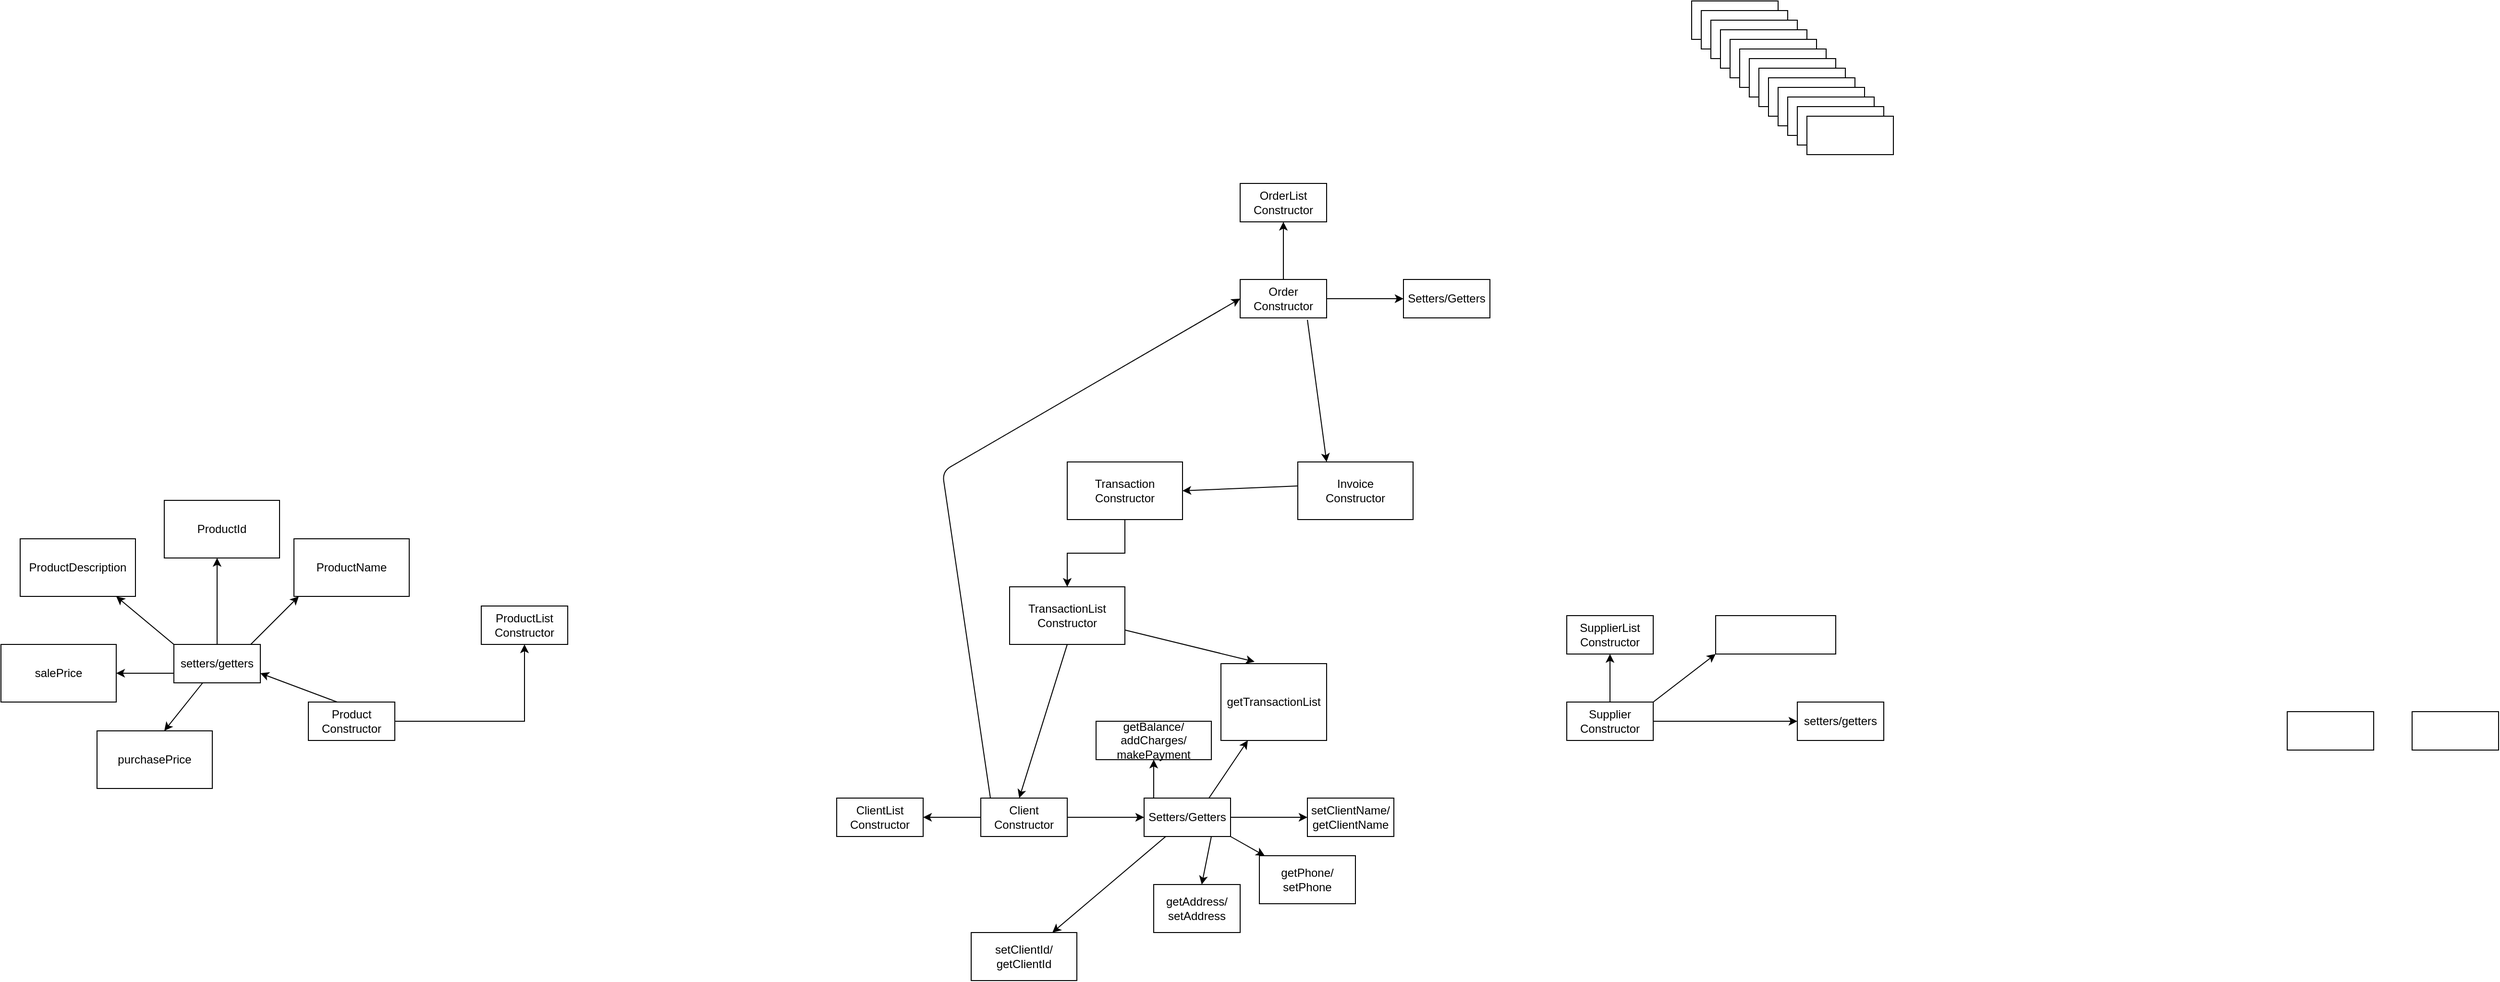 <mxfile version="12.6.6" type="github">
  <diagram id="q5CnJgnxHUt0rgTkJDPA" name="Page-1">
    <mxGraphModel dx="3346" dy="1038" grid="1" gridSize="10" guides="1" tooltips="1" connect="1" arrows="1" fold="1" page="1" pageScale="1" pageWidth="1700" pageHeight="1100" math="0" shadow="0">
      <root>
        <mxCell id="0"/>
        <mxCell id="1" parent="0"/>
        <mxCell id="SJL3UCeWsUWmYF-B4V0Z-15" value="" style="rounded=0;whiteSpace=wrap;html=1;" vertex="1" parent="1">
          <mxGeometry x="1530" y="750" width="90" height="40" as="geometry"/>
        </mxCell>
        <mxCell id="SJL3UCeWsUWmYF-B4V0Z-16" value="" style="rounded=0;whiteSpace=wrap;html=1;" vertex="1" parent="1">
          <mxGeometry x="1400" y="750" width="90" height="40" as="geometry"/>
        </mxCell>
        <mxCell id="SJL3UCeWsUWmYF-B4V0Z-17" value="&lt;div&gt;ClientList&lt;/div&gt;&lt;div&gt;Constructor&lt;br&gt;&lt;/div&gt;" style="rounded=0;whiteSpace=wrap;html=1;" vertex="1" parent="1">
          <mxGeometry x="-110" y="840" width="90" height="40" as="geometry"/>
        </mxCell>
        <mxCell id="SJL3UCeWsUWmYF-B4V0Z-18" value="&lt;div&gt;ProductList&lt;/div&gt;&lt;div&gt;Constructor&lt;br&gt;&lt;/div&gt;" style="rounded=0;whiteSpace=wrap;html=1;" vertex="1" parent="1">
          <mxGeometry x="-480" y="640" width="90" height="40" as="geometry"/>
        </mxCell>
        <mxCell id="SJL3UCeWsUWmYF-B4V0Z-19" value="&lt;div&gt;OrderList&lt;/div&gt;&lt;div&gt;Constructor&lt;br&gt;&lt;/div&gt;" style="rounded=0;whiteSpace=wrap;html=1;" vertex="1" parent="1">
          <mxGeometry x="310" y="200" width="90" height="40" as="geometry"/>
        </mxCell>
        <mxCell id="SJL3UCeWsUWmYF-B4V0Z-20" value="&lt;div&gt;SupplierList&lt;/div&gt;&lt;div&gt;Constructor&lt;br&gt;&lt;/div&gt;" style="rounded=0;whiteSpace=wrap;html=1;" vertex="1" parent="1">
          <mxGeometry x="650" y="650" width="90" height="40" as="geometry"/>
        </mxCell>
        <mxCell id="SJL3UCeWsUWmYF-B4V0Z-29" value="" style="edgeStyle=orthogonalEdgeStyle;rounded=0;orthogonalLoop=1;jettySize=auto;html=1;" edge="1" parent="1" source="SJL3UCeWsUWmYF-B4V0Z-21" target="SJL3UCeWsUWmYF-B4V0Z-17">
          <mxGeometry relative="1" as="geometry"/>
        </mxCell>
        <mxCell id="SJL3UCeWsUWmYF-B4V0Z-60" value="" style="edgeStyle=orthogonalEdgeStyle;rounded=0;orthogonalLoop=1;jettySize=auto;html=1;" edge="1" parent="1" source="SJL3UCeWsUWmYF-B4V0Z-21" target="SJL3UCeWsUWmYF-B4V0Z-59">
          <mxGeometry relative="1" as="geometry"/>
        </mxCell>
        <mxCell id="SJL3UCeWsUWmYF-B4V0Z-21" value="&lt;div&gt;Client&lt;/div&gt;&lt;div&gt;Constructor&lt;br&gt;&lt;/div&gt;" style="rounded=0;whiteSpace=wrap;html=1;" vertex="1" parent="1">
          <mxGeometry x="40" y="840" width="90" height="40" as="geometry"/>
        </mxCell>
        <mxCell id="SJL3UCeWsUWmYF-B4V0Z-70" value="" style="edgeStyle=orthogonalEdgeStyle;rounded=0;orthogonalLoop=1;jettySize=auto;html=1;" edge="1" parent="1" source="SJL3UCeWsUWmYF-B4V0Z-59" target="SJL3UCeWsUWmYF-B4V0Z-69">
          <mxGeometry relative="1" as="geometry"/>
        </mxCell>
        <mxCell id="SJL3UCeWsUWmYF-B4V0Z-59" value="Setters/Getters" style="rounded=0;whiteSpace=wrap;html=1;" vertex="1" parent="1">
          <mxGeometry x="210" y="840" width="90" height="40" as="geometry"/>
        </mxCell>
        <mxCell id="SJL3UCeWsUWmYF-B4V0Z-69" value="&lt;div&gt;setClientName/&lt;/div&gt;&lt;div&gt;getClientName&lt;br&gt;&lt;/div&gt;" style="rounded=0;whiteSpace=wrap;html=1;" vertex="1" parent="1">
          <mxGeometry x="380" y="840" width="90" height="40" as="geometry"/>
        </mxCell>
        <mxCell id="SJL3UCeWsUWmYF-B4V0Z-30" value="" style="edgeStyle=orthogonalEdgeStyle;rounded=0;orthogonalLoop=1;jettySize=auto;html=1;" edge="1" parent="1" source="SJL3UCeWsUWmYF-B4V0Z-22" target="SJL3UCeWsUWmYF-B4V0Z-18">
          <mxGeometry relative="1" as="geometry"/>
        </mxCell>
        <mxCell id="SJL3UCeWsUWmYF-B4V0Z-22" value="&lt;div&gt;Product&lt;/div&gt;&lt;div&gt;Constructor&lt;br&gt;&lt;/div&gt;" style="rounded=0;whiteSpace=wrap;html=1;" vertex="1" parent="1">
          <mxGeometry x="-660" y="740" width="90" height="40" as="geometry"/>
        </mxCell>
        <mxCell id="SJL3UCeWsUWmYF-B4V0Z-32" value="" style="edgeStyle=orthogonalEdgeStyle;rounded=0;orthogonalLoop=1;jettySize=auto;html=1;" edge="1" parent="1" source="SJL3UCeWsUWmYF-B4V0Z-23" target="SJL3UCeWsUWmYF-B4V0Z-19">
          <mxGeometry relative="1" as="geometry"/>
        </mxCell>
        <mxCell id="SJL3UCeWsUWmYF-B4V0Z-62" value="" style="edgeStyle=orthogonalEdgeStyle;rounded=0;orthogonalLoop=1;jettySize=auto;html=1;" edge="1" parent="1" source="SJL3UCeWsUWmYF-B4V0Z-23" target="SJL3UCeWsUWmYF-B4V0Z-61">
          <mxGeometry relative="1" as="geometry"/>
        </mxCell>
        <mxCell id="SJL3UCeWsUWmYF-B4V0Z-23" value="&lt;div&gt;Order&lt;/div&gt;&lt;div&gt;Constructor&lt;br&gt;&lt;/div&gt;" style="rounded=0;whiteSpace=wrap;html=1;" vertex="1" parent="1">
          <mxGeometry x="310" y="300" width="90" height="40" as="geometry"/>
        </mxCell>
        <mxCell id="SJL3UCeWsUWmYF-B4V0Z-61" value="Setters/Getters" style="rounded=0;whiteSpace=wrap;html=1;" vertex="1" parent="1">
          <mxGeometry x="480" y="300" width="90" height="40" as="geometry"/>
        </mxCell>
        <mxCell id="SJL3UCeWsUWmYF-B4V0Z-33" value="" style="edgeStyle=orthogonalEdgeStyle;rounded=0;orthogonalLoop=1;jettySize=auto;html=1;" edge="1" parent="1" source="SJL3UCeWsUWmYF-B4V0Z-24" target="SJL3UCeWsUWmYF-B4V0Z-20">
          <mxGeometry relative="1" as="geometry"/>
        </mxCell>
        <mxCell id="SJL3UCeWsUWmYF-B4V0Z-24" value="&lt;div&gt;Supplier&lt;/div&gt;&lt;div&gt;Constructor&lt;br&gt;&lt;/div&gt;" style="rounded=0;whiteSpace=wrap;html=1;" vertex="1" parent="1">
          <mxGeometry x="650" y="740" width="90" height="40" as="geometry"/>
        </mxCell>
        <mxCell id="SJL3UCeWsUWmYF-B4V0Z-25" value="" style="rounded=0;whiteSpace=wrap;html=1;" vertex="1" parent="1">
          <mxGeometry x="805" y="650" width="125" height="40" as="geometry"/>
        </mxCell>
        <mxCell id="SJL3UCeWsUWmYF-B4V0Z-26" value="setters/getters" style="rounded=0;whiteSpace=wrap;html=1;" vertex="1" parent="1">
          <mxGeometry x="890" y="740" width="90" height="40" as="geometry"/>
        </mxCell>
        <mxCell id="SJL3UCeWsUWmYF-B4V0Z-27" value="" style="rounded=0;whiteSpace=wrap;html=1;" vertex="1" parent="1">
          <mxGeometry x="780" y="10" width="90" height="40" as="geometry"/>
        </mxCell>
        <mxCell id="SJL3UCeWsUWmYF-B4V0Z-34" value="" style="endArrow=classic;html=1;entryX=0;entryY=1;entryDx=0;entryDy=0;" edge="1" parent="1" target="SJL3UCeWsUWmYF-B4V0Z-25">
          <mxGeometry width="50" height="50" relative="1" as="geometry">
            <mxPoint x="740" y="740" as="sourcePoint"/>
            <mxPoint x="790" y="690" as="targetPoint"/>
          </mxGeometry>
        </mxCell>
        <mxCell id="SJL3UCeWsUWmYF-B4V0Z-35" value="" style="endArrow=classic;html=1;entryX=0;entryY=0.5;entryDx=0;entryDy=0;" edge="1" parent="1" target="SJL3UCeWsUWmYF-B4V0Z-26">
          <mxGeometry width="50" height="50" relative="1" as="geometry">
            <mxPoint x="740" y="760" as="sourcePoint"/>
            <mxPoint x="790" y="710" as="targetPoint"/>
          </mxGeometry>
        </mxCell>
        <mxCell id="SJL3UCeWsUWmYF-B4V0Z-36" value="" style="rounded=0;whiteSpace=wrap;html=1;" vertex="1" parent="1">
          <mxGeometry x="790" y="20" width="90" height="40" as="geometry"/>
        </mxCell>
        <mxCell id="SJL3UCeWsUWmYF-B4V0Z-37" value="" style="rounded=0;whiteSpace=wrap;html=1;" vertex="1" parent="1">
          <mxGeometry x="800" y="30" width="90" height="40" as="geometry"/>
        </mxCell>
        <mxCell id="SJL3UCeWsUWmYF-B4V0Z-38" value="" style="rounded=0;whiteSpace=wrap;html=1;" vertex="1" parent="1">
          <mxGeometry x="810" y="40" width="90" height="40" as="geometry"/>
        </mxCell>
        <mxCell id="SJL3UCeWsUWmYF-B4V0Z-39" value="" style="rounded=0;whiteSpace=wrap;html=1;" vertex="1" parent="1">
          <mxGeometry x="820" y="50" width="90" height="40" as="geometry"/>
        </mxCell>
        <mxCell id="SJL3UCeWsUWmYF-B4V0Z-40" value="" style="rounded=0;whiteSpace=wrap;html=1;" vertex="1" parent="1">
          <mxGeometry x="830" y="60" width="90" height="40" as="geometry"/>
        </mxCell>
        <mxCell id="SJL3UCeWsUWmYF-B4V0Z-41" value="" style="rounded=0;whiteSpace=wrap;html=1;" vertex="1" parent="1">
          <mxGeometry x="840" y="70" width="90" height="40" as="geometry"/>
        </mxCell>
        <mxCell id="SJL3UCeWsUWmYF-B4V0Z-42" value="" style="rounded=0;whiteSpace=wrap;html=1;" vertex="1" parent="1">
          <mxGeometry x="850" y="80" width="90" height="40" as="geometry"/>
        </mxCell>
        <mxCell id="SJL3UCeWsUWmYF-B4V0Z-43" value="" style="rounded=0;whiteSpace=wrap;html=1;" vertex="1" parent="1">
          <mxGeometry x="860" y="90" width="90" height="40" as="geometry"/>
        </mxCell>
        <mxCell id="SJL3UCeWsUWmYF-B4V0Z-44" value="" style="rounded=0;whiteSpace=wrap;html=1;" vertex="1" parent="1">
          <mxGeometry x="870" y="100" width="90" height="40" as="geometry"/>
        </mxCell>
        <mxCell id="SJL3UCeWsUWmYF-B4V0Z-45" value="" style="rounded=0;whiteSpace=wrap;html=1;" vertex="1" parent="1">
          <mxGeometry x="880" y="110" width="90" height="40" as="geometry"/>
        </mxCell>
        <mxCell id="SJL3UCeWsUWmYF-B4V0Z-46" value="" style="rounded=0;whiteSpace=wrap;html=1;" vertex="1" parent="1">
          <mxGeometry x="890" y="120" width="90" height="40" as="geometry"/>
        </mxCell>
        <mxCell id="SJL3UCeWsUWmYF-B4V0Z-47" value="" style="rounded=0;whiteSpace=wrap;html=1;" vertex="1" parent="1">
          <mxGeometry x="900" y="130" width="90" height="40" as="geometry"/>
        </mxCell>
        <mxCell id="SJL3UCeWsUWmYF-B4V0Z-48" value="setters/getters" style="rounded=0;whiteSpace=wrap;html=1;" vertex="1" parent="1">
          <mxGeometry x="-800" y="680" width="90" height="40" as="geometry"/>
        </mxCell>
        <mxCell id="SJL3UCeWsUWmYF-B4V0Z-55" value="" style="endArrow=classic;html=1;" edge="1" parent="1">
          <mxGeometry width="50" height="50" relative="1" as="geometry">
            <mxPoint x="-630" y="740" as="sourcePoint"/>
            <mxPoint x="-710" y="710" as="targetPoint"/>
          </mxGeometry>
        </mxCell>
        <mxCell id="SJL3UCeWsUWmYF-B4V0Z-58" value="" style="endArrow=classic;html=1;exitX=0.75;exitY=0;exitDx=0;exitDy=0;" edge="1" parent="1" source="SJL3UCeWsUWmYF-B4V0Z-59" target="SJL3UCeWsUWmYF-B4V0Z-75">
          <mxGeometry width="50" height="50" relative="1" as="geometry">
            <mxPoint x="220" y="880" as="sourcePoint"/>
            <mxPoint x="180" y="970" as="targetPoint"/>
          </mxGeometry>
        </mxCell>
        <mxCell id="SJL3UCeWsUWmYF-B4V0Z-63" value="" style="endArrow=classic;html=1;" edge="1" parent="1" target="SJL3UCeWsUWmYF-B4V0Z-74">
          <mxGeometry width="50" height="50" relative="1" as="geometry">
            <mxPoint x="280" y="880" as="sourcePoint"/>
            <mxPoint x="280" y="950" as="targetPoint"/>
          </mxGeometry>
        </mxCell>
        <mxCell id="SJL3UCeWsUWmYF-B4V0Z-64" value="" style="endArrow=classic;html=1;" edge="1" parent="1" target="SJL3UCeWsUWmYF-B4V0Z-71">
          <mxGeometry width="50" height="50" relative="1" as="geometry">
            <mxPoint x="300" y="880" as="sourcePoint"/>
            <mxPoint x="370" y="920" as="targetPoint"/>
          </mxGeometry>
        </mxCell>
        <mxCell id="SJL3UCeWsUWmYF-B4V0Z-65" value="" style="endArrow=classic;html=1;exitX=0.25;exitY=1;exitDx=0;exitDy=0;" edge="1" parent="1" source="SJL3UCeWsUWmYF-B4V0Z-59" target="SJL3UCeWsUWmYF-B4V0Z-68">
          <mxGeometry width="50" height="50" relative="1" as="geometry">
            <mxPoint x="290" y="840" as="sourcePoint"/>
            <mxPoint x="330" y="790" as="targetPoint"/>
          </mxGeometry>
        </mxCell>
        <mxCell id="SJL3UCeWsUWmYF-B4V0Z-66" value="" style="endArrow=classic;html=1;" edge="1" parent="1" target="SJL3UCeWsUWmYF-B4V0Z-67">
          <mxGeometry width="50" height="50" relative="1" as="geometry">
            <mxPoint x="220" y="840" as="sourcePoint"/>
            <mxPoint x="220" y="790" as="targetPoint"/>
          </mxGeometry>
        </mxCell>
        <mxCell id="SJL3UCeWsUWmYF-B4V0Z-67" value="&lt;div&gt;getBalance/&lt;/div&gt;&lt;div&gt;addCharges/&lt;/div&gt;&lt;div&gt;makePayment&lt;br&gt;&lt;/div&gt;" style="rounded=0;whiteSpace=wrap;html=1;" vertex="1" parent="1">
          <mxGeometry x="160" y="760" width="120" height="40" as="geometry"/>
        </mxCell>
        <mxCell id="SJL3UCeWsUWmYF-B4V0Z-68" value="&lt;div&gt;setClientId/&lt;/div&gt;&lt;div&gt;getClientId&lt;br&gt;&lt;/div&gt;" style="rounded=0;whiteSpace=wrap;html=1;" vertex="1" parent="1">
          <mxGeometry x="30" y="980" width="110" height="50" as="geometry"/>
        </mxCell>
        <mxCell id="SJL3UCeWsUWmYF-B4V0Z-71" value="&lt;div&gt;getPhone/&lt;/div&gt;&lt;div&gt;setPhone&lt;br&gt;&lt;/div&gt;" style="rounded=0;whiteSpace=wrap;html=1;" vertex="1" parent="1">
          <mxGeometry x="330" y="900" width="100" height="50" as="geometry"/>
        </mxCell>
        <mxCell id="SJL3UCeWsUWmYF-B4V0Z-74" value="&lt;div&gt;getAddress/&lt;/div&gt;&lt;div&gt;setAddress&lt;/div&gt;" style="rounded=0;whiteSpace=wrap;html=1;" vertex="1" parent="1">
          <mxGeometry x="220" y="930" width="90" height="50" as="geometry"/>
        </mxCell>
        <mxCell id="SJL3UCeWsUWmYF-B4V0Z-76" value="&lt;div&gt;TransactionList&lt;/div&gt;&lt;div&gt;Constructor&lt;br&gt;&lt;/div&gt;" style="rounded=0;whiteSpace=wrap;html=1;" vertex="1" parent="1">
          <mxGeometry x="70" y="620" width="120" height="60" as="geometry"/>
        </mxCell>
        <mxCell id="SJL3UCeWsUWmYF-B4V0Z-78" value="" style="endArrow=classic;html=1;entryX=1;entryY=0.5;entryDx=0;entryDy=0;" edge="1" parent="1" target="SJL3UCeWsUWmYF-B4V0Z-83">
          <mxGeometry width="50" height="50" relative="1" as="geometry">
            <mxPoint x="370" y="515" as="sourcePoint"/>
            <mxPoint x="420" y="465" as="targetPoint"/>
          </mxGeometry>
        </mxCell>
        <mxCell id="SJL3UCeWsUWmYF-B4V0Z-79" value="" style="endArrow=classic;html=1;entryX=0;entryY=0.5;entryDx=0;entryDy=0;" edge="1" parent="1" target="SJL3UCeWsUWmYF-B4V0Z-23">
          <mxGeometry width="50" height="50" relative="1" as="geometry">
            <mxPoint x="50" y="840" as="sourcePoint"/>
            <mxPoint x="60" y="220" as="targetPoint"/>
            <Array as="points">
              <mxPoint y="500"/>
            </Array>
          </mxGeometry>
        </mxCell>
        <mxCell id="SJL3UCeWsUWmYF-B4V0Z-80" value="" style="endArrow=classic;html=1;" edge="1" parent="1">
          <mxGeometry width="50" height="50" relative="1" as="geometry">
            <mxPoint x="-770" y="720" as="sourcePoint"/>
            <mxPoint x="-810" y="770" as="targetPoint"/>
          </mxGeometry>
        </mxCell>
        <mxCell id="SJL3UCeWsUWmYF-B4V0Z-81" value="" style="endArrow=classic;html=1;exitX=1;exitY=0.75;exitDx=0;exitDy=0;entryX=0.318;entryY=-0.025;entryDx=0;entryDy=0;entryPerimeter=0;" edge="1" parent="1" source="SJL3UCeWsUWmYF-B4V0Z-76" target="SJL3UCeWsUWmYF-B4V0Z-75">
          <mxGeometry width="50" height="50" relative="1" as="geometry">
            <mxPoint x="90" y="1080" as="sourcePoint"/>
            <mxPoint x="130" y="950" as="targetPoint"/>
          </mxGeometry>
        </mxCell>
        <mxCell id="SJL3UCeWsUWmYF-B4V0Z-82" value="" style="endArrow=classic;html=1;exitX=0.5;exitY=1;exitDx=0;exitDy=0;" edge="1" parent="1" source="SJL3UCeWsUWmYF-B4V0Z-76">
          <mxGeometry width="50" height="50" relative="1" as="geometry">
            <mxPoint x="145" y="683" as="sourcePoint"/>
            <mxPoint x="80" y="840" as="targetPoint"/>
          </mxGeometry>
        </mxCell>
        <mxCell id="SJL3UCeWsUWmYF-B4V0Z-84" value="" style="edgeStyle=orthogonalEdgeStyle;rounded=0;orthogonalLoop=1;jettySize=auto;html=1;" edge="1" parent="1" source="SJL3UCeWsUWmYF-B4V0Z-83" target="SJL3UCeWsUWmYF-B4V0Z-76">
          <mxGeometry relative="1" as="geometry"/>
        </mxCell>
        <mxCell id="SJL3UCeWsUWmYF-B4V0Z-83" value="&lt;div&gt;Transaction&lt;/div&gt;&lt;div&gt;Constructor&lt;br&gt;&lt;/div&gt;" style="rounded=0;whiteSpace=wrap;html=1;" vertex="1" parent="1">
          <mxGeometry x="130" y="490" width="120" height="60" as="geometry"/>
        </mxCell>
        <mxCell id="SJL3UCeWsUWmYF-B4V0Z-75" value="&lt;div&gt;getTransactionList&lt;/div&gt;" style="rounded=0;whiteSpace=wrap;html=1;" vertex="1" parent="1">
          <mxGeometry x="290" y="700" width="110" height="80" as="geometry"/>
        </mxCell>
        <mxCell id="SJL3UCeWsUWmYF-B4V0Z-87" value="&lt;div&gt;Invoice&lt;/div&gt;&lt;div&gt;Constructor&lt;br&gt;&lt;/div&gt;" style="rounded=0;whiteSpace=wrap;html=1;" vertex="1" parent="1">
          <mxGeometry x="370" y="490" width="120" height="60" as="geometry"/>
        </mxCell>
        <mxCell id="SJL3UCeWsUWmYF-B4V0Z-88" value="" style="endArrow=classic;html=1;entryX=0.25;entryY=0;entryDx=0;entryDy=0;" edge="1" parent="1" target="SJL3UCeWsUWmYF-B4V0Z-87">
          <mxGeometry width="50" height="50" relative="1" as="geometry">
            <mxPoint x="380" y="342" as="sourcePoint"/>
            <mxPoint x="430" y="292" as="targetPoint"/>
          </mxGeometry>
        </mxCell>
        <mxCell id="SJL3UCeWsUWmYF-B4V0Z-89" value="" style="endArrow=classic;html=1;" edge="1" parent="1">
          <mxGeometry width="50" height="50" relative="1" as="geometry">
            <mxPoint x="-720" y="680" as="sourcePoint"/>
            <mxPoint x="-670" y="630" as="targetPoint"/>
          </mxGeometry>
        </mxCell>
        <mxCell id="SJL3UCeWsUWmYF-B4V0Z-90" value="salePrice" style="rounded=0;whiteSpace=wrap;html=1;" vertex="1" parent="1">
          <mxGeometry x="-980" y="680" width="120" height="60" as="geometry"/>
        </mxCell>
        <mxCell id="SJL3UCeWsUWmYF-B4V0Z-91" value="" style="endArrow=classic;html=1;" edge="1" parent="1">
          <mxGeometry width="50" height="50" relative="1" as="geometry">
            <mxPoint x="-800" y="710" as="sourcePoint"/>
            <mxPoint x="-860" y="710" as="targetPoint"/>
          </mxGeometry>
        </mxCell>
        <mxCell id="SJL3UCeWsUWmYF-B4V0Z-92" value="" style="endArrow=classic;html=1;" edge="1" parent="1">
          <mxGeometry width="50" height="50" relative="1" as="geometry">
            <mxPoint x="-800" y="680" as="sourcePoint"/>
            <mxPoint x="-860" y="630" as="targetPoint"/>
          </mxGeometry>
        </mxCell>
        <mxCell id="SJL3UCeWsUWmYF-B4V0Z-93" value="" style="endArrow=classic;html=1;" edge="1" parent="1">
          <mxGeometry width="50" height="50" relative="1" as="geometry">
            <mxPoint x="-755" y="680" as="sourcePoint"/>
            <mxPoint x="-755" y="590" as="targetPoint"/>
          </mxGeometry>
        </mxCell>
        <mxCell id="SJL3UCeWsUWmYF-B4V0Z-94" value="ProductDescription" style="rounded=0;whiteSpace=wrap;html=1;" vertex="1" parent="1">
          <mxGeometry x="-960" y="570" width="120" height="60" as="geometry"/>
        </mxCell>
        <mxCell id="SJL3UCeWsUWmYF-B4V0Z-95" value="ProductId" style="rounded=0;whiteSpace=wrap;html=1;" vertex="1" parent="1">
          <mxGeometry x="-810" y="530" width="120" height="60" as="geometry"/>
        </mxCell>
        <mxCell id="SJL3UCeWsUWmYF-B4V0Z-96" value="ProductName" style="rounded=0;whiteSpace=wrap;html=1;" vertex="1" parent="1">
          <mxGeometry x="-675" y="570" width="120" height="60" as="geometry"/>
        </mxCell>
        <mxCell id="SJL3UCeWsUWmYF-B4V0Z-98" value="purchasePrice" style="rounded=0;whiteSpace=wrap;html=1;" vertex="1" parent="1">
          <mxGeometry x="-880" y="770" width="120" height="60" as="geometry"/>
        </mxCell>
      </root>
    </mxGraphModel>
  </diagram>
</mxfile>

